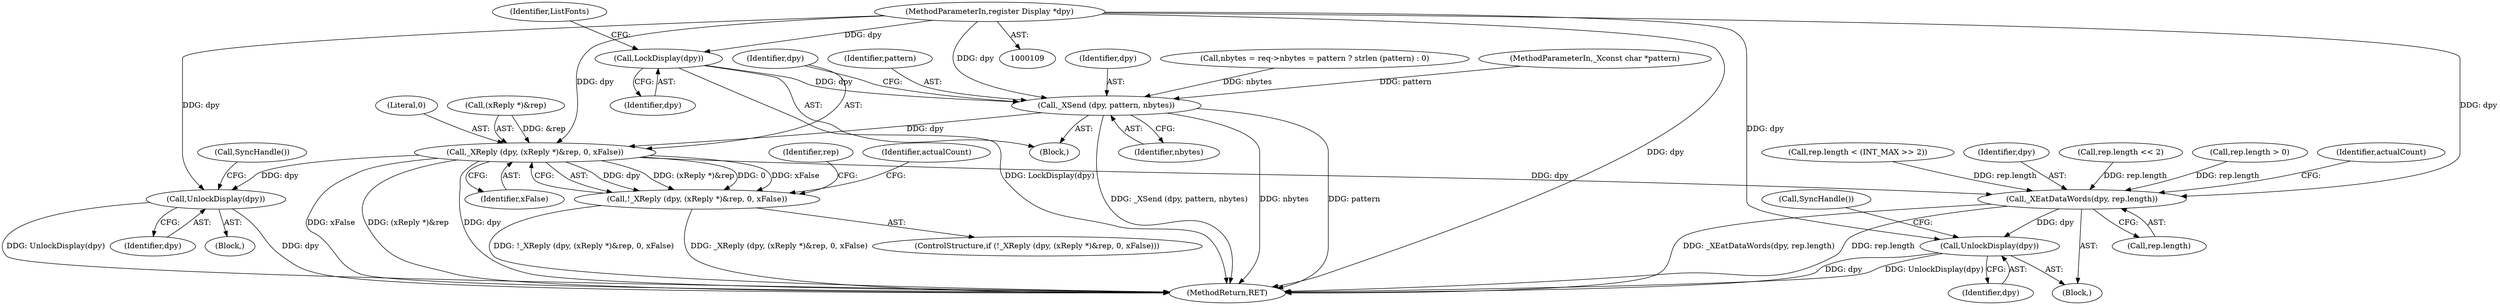 digraph "0_libx11_b469da1430cdcee06e31c6251b83aede072a1ff0@pointer" {
"1000110" [label="(MethodParameterIn,register Display *dpy)"];
"1000138" [label="(Call,LockDisplay(dpy))"];
"1000168" [label="(Call,_XSend (dpy, pattern, nbytes))"];
"1000174" [label="(Call,_XReply (dpy, (xReply *)&rep, 0, xFalse))"];
"1000173" [label="(Call,!_XReply (dpy, (xReply *)&rep, 0, xFalse))"];
"1000187" [label="(Call,UnlockDisplay(dpy))"];
"1000247" [label="(Call,_XEatDataWords(dpy, rep.length))"];
"1000256" [label="(Call,UnlockDisplay(dpy))"];
"1000180" [label="(Literal,0)"];
"1000114" [label="(Block,)"];
"1000169" [label="(Identifier,dpy)"];
"1000148" [label="(Call,nbytes = req->nbytes = pattern ? strlen (pattern) : 0)"];
"1000172" [label="(ControlStructure,if (!_XReply (dpy, (xReply *)&rep, 0, xFalse)))"];
"1000174" [label="(Call,_XReply (dpy, (xReply *)&rep, 0, xFalse))"];
"1000215" [label="(Call,rep.length < (INT_MAX >> 2))"];
"1000248" [label="(Identifier,dpy)"];
"1000196" [label="(Identifier,rep)"];
"1000111" [label="(MethodParameterIn,_Xconst char *pattern)"];
"1000181" [label="(Identifier,xFalse)"];
"1000188" [label="(Identifier,dpy)"];
"1000189" [label="(Call,SyncHandle())"];
"1000225" [label="(Call,rep.length << 2)"];
"1000376" [label="(MethodReturn,RET)"];
"1000187" [label="(Call,UnlockDisplay(dpy))"];
"1000247" [label="(Call,_XEatDataWords(dpy, rep.length))"];
"1000110" [label="(MethodParameterIn,register Display *dpy)"];
"1000185" [label="(Identifier,actualCount)"];
"1000175" [label="(Identifier,dpy)"];
"1000170" [label="(Identifier,pattern)"];
"1000176" [label="(Call,(xReply *)&rep)"];
"1000173" [label="(Call,!_XReply (dpy, (xReply *)&rep, 0, xFalse))"];
"1000256" [label="(Call,UnlockDisplay(dpy))"];
"1000141" [label="(Identifier,ListFonts)"];
"1000242" [label="(Block,)"];
"1000182" [label="(Block,)"];
"1000139" [label="(Identifier,dpy)"];
"1000168" [label="(Call,_XSend (dpy, pattern, nbytes))"];
"1000171" [label="(Identifier,nbytes)"];
"1000249" [label="(Call,rep.length)"];
"1000210" [label="(Call,rep.length > 0)"];
"1000257" [label="(Identifier,dpy)"];
"1000138" [label="(Call,LockDisplay(dpy))"];
"1000254" [label="(Identifier,actualCount)"];
"1000258" [label="(Call,SyncHandle())"];
"1000110" -> "1000109"  [label="AST: "];
"1000110" -> "1000376"  [label="DDG: dpy"];
"1000110" -> "1000138"  [label="DDG: dpy"];
"1000110" -> "1000168"  [label="DDG: dpy"];
"1000110" -> "1000174"  [label="DDG: dpy"];
"1000110" -> "1000187"  [label="DDG: dpy"];
"1000110" -> "1000247"  [label="DDG: dpy"];
"1000110" -> "1000256"  [label="DDG: dpy"];
"1000138" -> "1000114"  [label="AST: "];
"1000138" -> "1000139"  [label="CFG: "];
"1000139" -> "1000138"  [label="AST: "];
"1000141" -> "1000138"  [label="CFG: "];
"1000138" -> "1000376"  [label="DDG: LockDisplay(dpy)"];
"1000138" -> "1000168"  [label="DDG: dpy"];
"1000168" -> "1000114"  [label="AST: "];
"1000168" -> "1000171"  [label="CFG: "];
"1000169" -> "1000168"  [label="AST: "];
"1000170" -> "1000168"  [label="AST: "];
"1000171" -> "1000168"  [label="AST: "];
"1000175" -> "1000168"  [label="CFG: "];
"1000168" -> "1000376"  [label="DDG: _XSend (dpy, pattern, nbytes)"];
"1000168" -> "1000376"  [label="DDG: nbytes"];
"1000168" -> "1000376"  [label="DDG: pattern"];
"1000111" -> "1000168"  [label="DDG: pattern"];
"1000148" -> "1000168"  [label="DDG: nbytes"];
"1000168" -> "1000174"  [label="DDG: dpy"];
"1000174" -> "1000173"  [label="AST: "];
"1000174" -> "1000181"  [label="CFG: "];
"1000175" -> "1000174"  [label="AST: "];
"1000176" -> "1000174"  [label="AST: "];
"1000180" -> "1000174"  [label="AST: "];
"1000181" -> "1000174"  [label="AST: "];
"1000173" -> "1000174"  [label="CFG: "];
"1000174" -> "1000376"  [label="DDG: xFalse"];
"1000174" -> "1000376"  [label="DDG: (xReply *)&rep"];
"1000174" -> "1000376"  [label="DDG: dpy"];
"1000174" -> "1000173"  [label="DDG: dpy"];
"1000174" -> "1000173"  [label="DDG: (xReply *)&rep"];
"1000174" -> "1000173"  [label="DDG: 0"];
"1000174" -> "1000173"  [label="DDG: xFalse"];
"1000176" -> "1000174"  [label="DDG: &rep"];
"1000174" -> "1000187"  [label="DDG: dpy"];
"1000174" -> "1000247"  [label="DDG: dpy"];
"1000173" -> "1000172"  [label="AST: "];
"1000185" -> "1000173"  [label="CFG: "];
"1000196" -> "1000173"  [label="CFG: "];
"1000173" -> "1000376"  [label="DDG: !_XReply (dpy, (xReply *)&rep, 0, xFalse)"];
"1000173" -> "1000376"  [label="DDG: _XReply (dpy, (xReply *)&rep, 0, xFalse)"];
"1000187" -> "1000182"  [label="AST: "];
"1000187" -> "1000188"  [label="CFG: "];
"1000188" -> "1000187"  [label="AST: "];
"1000189" -> "1000187"  [label="CFG: "];
"1000187" -> "1000376"  [label="DDG: dpy"];
"1000187" -> "1000376"  [label="DDG: UnlockDisplay(dpy)"];
"1000247" -> "1000242"  [label="AST: "];
"1000247" -> "1000249"  [label="CFG: "];
"1000248" -> "1000247"  [label="AST: "];
"1000249" -> "1000247"  [label="AST: "];
"1000254" -> "1000247"  [label="CFG: "];
"1000247" -> "1000376"  [label="DDG: _XEatDataWords(dpy, rep.length)"];
"1000247" -> "1000376"  [label="DDG: rep.length"];
"1000215" -> "1000247"  [label="DDG: rep.length"];
"1000225" -> "1000247"  [label="DDG: rep.length"];
"1000210" -> "1000247"  [label="DDG: rep.length"];
"1000247" -> "1000256"  [label="DDG: dpy"];
"1000256" -> "1000242"  [label="AST: "];
"1000256" -> "1000257"  [label="CFG: "];
"1000257" -> "1000256"  [label="AST: "];
"1000258" -> "1000256"  [label="CFG: "];
"1000256" -> "1000376"  [label="DDG: dpy"];
"1000256" -> "1000376"  [label="DDG: UnlockDisplay(dpy)"];
}
